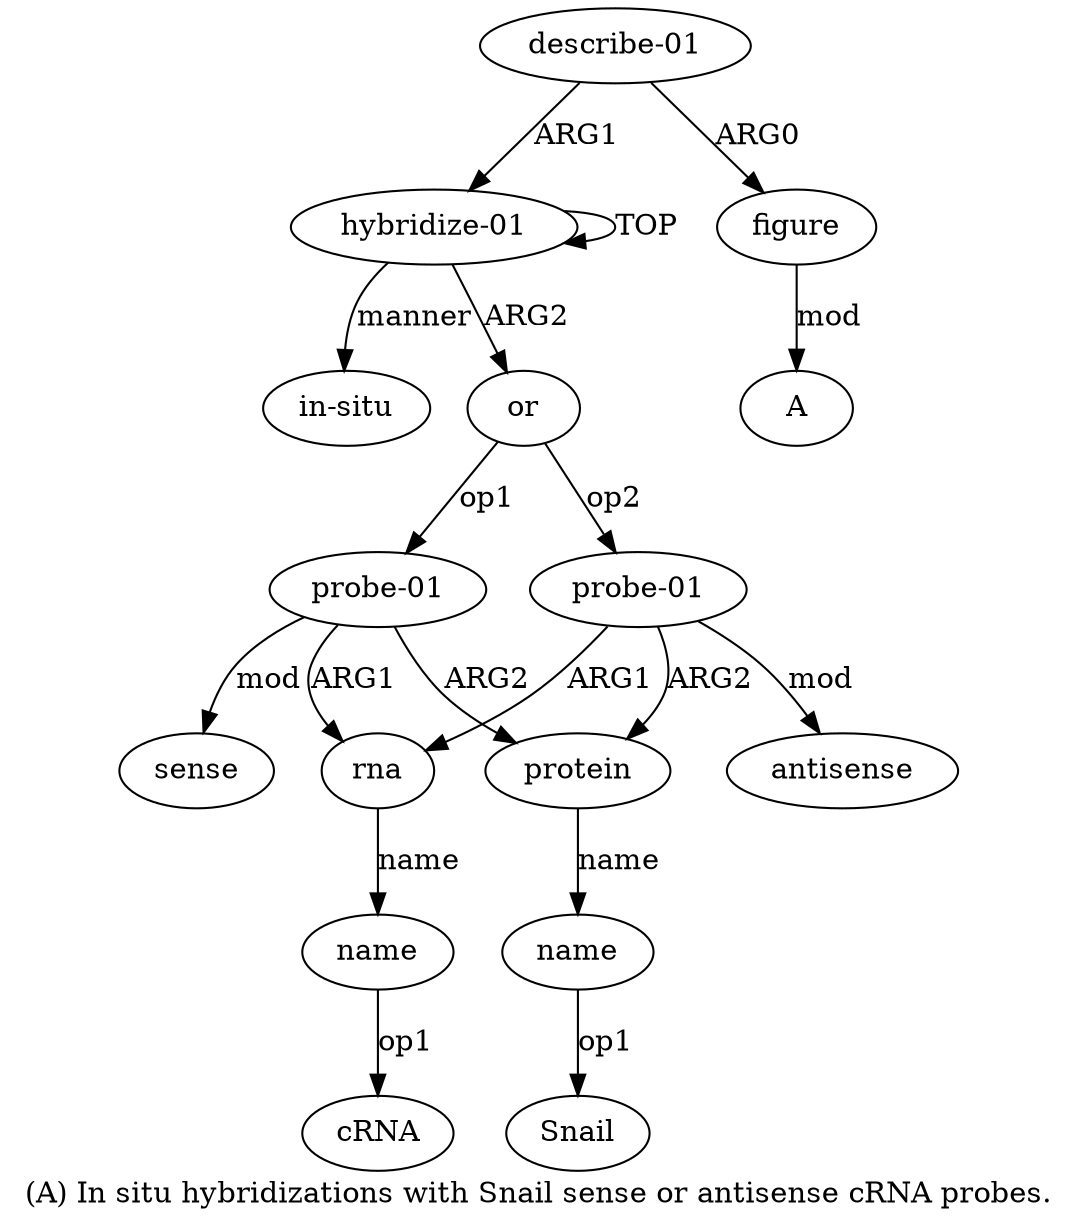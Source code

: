 digraph  {
	graph [label="(A) In situ hybridizations with Snail sense or antisense cRNA probes."];
	node [label="\N"];
	"a4 cRNA"	 [color=black,
		gold_ind=-1,
		gold_label=cRNA,
		label=cRNA,
		test_ind=-1,
		test_label=cRNA];
	a11	 [color=black,
		gold_ind=11,
		gold_label="describe-01",
		label="describe-01",
		test_ind=11,
		test_label="describe-01"];
	a12	 [color=black,
		gold_ind=12,
		gold_label=figure,
		label=figure,
		test_ind=12,
		test_label=figure];
	a11 -> a12 [key=0,
	color=black,
	gold_label=ARG0,
	label=ARG0,
	test_label=ARG0];
a0 [color=black,
	gold_ind=0,
	gold_label="hybridize-01",
	label="hybridize-01",
	test_ind=0,
	test_label="hybridize-01"];
a11 -> a0 [key=0,
color=black,
gold_label=ARG1,
label=ARG1,
test_label=ARG1];
a10 [color=black,
gold_ind=10,
gold_label="in-situ",
label="in-situ",
test_ind=10,
test_label="in-situ"];
a13 [color=black,
gold_ind=13,
gold_label=A,
label=A,
test_ind=13,
test_label=A];
a12 -> a13 [key=0,
color=black,
gold_label=mod,
label=mod,
test_label=mod];
"a6 Snail" [color=black,
gold_ind=-1,
gold_label=Snail,
label=Snail,
test_ind=-1,
test_label=Snail];
a1 [color=black,
gold_ind=1,
gold_label=or,
label=or,
test_ind=1,
test_label=or];
a2 [color=black,
gold_ind=2,
gold_label="probe-01",
label="probe-01",
test_ind=2,
test_label="probe-01"];
a1 -> a2 [key=0,
color=black,
gold_label=op1,
label=op1,
test_label=op1];
a8 [color=black,
gold_ind=8,
gold_label="probe-01",
label="probe-01",
test_ind=8,
test_label="probe-01"];
a1 -> a8 [key=0,
color=black,
gold_label=op2,
label=op2,
test_label=op2];
a0 -> a10 [key=0,
color=black,
gold_label=manner,
label=manner,
test_label=manner];
a0 -> a1 [key=0,
color=black,
gold_label=ARG2,
label=ARG2,
test_label=ARG2];
a0 -> a0 [key=0,
color=black,
gold_label=TOP,
label=TOP,
test_label=TOP];
a3 [color=black,
gold_ind=3,
gold_label=rna,
label=rna,
test_ind=3,
test_label=rna];
a4 [color=black,
gold_ind=4,
gold_label=name,
label=name,
test_ind=4,
test_label=name];
a3 -> a4 [key=0,
color=black,
gold_label=name,
label=name,
test_label=name];
a2 -> a3 [key=0,
color=black,
gold_label=ARG1,
label=ARG1,
test_label=ARG1];
a5 [color=black,
gold_ind=5,
gold_label=protein,
label=protein,
test_ind=5,
test_label=protein];
a2 -> a5 [key=0,
color=black,
gold_label=ARG2,
label=ARG2,
test_label=ARG2];
a7 [color=black,
gold_ind=7,
gold_label=sense,
label=sense,
test_ind=7,
test_label=sense];
a2 -> a7 [key=0,
color=black,
gold_label=mod,
label=mod,
test_label=mod];
a6 [color=black,
gold_ind=6,
gold_label=name,
label=name,
test_ind=6,
test_label=name];
a5 -> a6 [key=0,
color=black,
gold_label=name,
label=name,
test_label=name];
a4 -> "a4 cRNA" [key=0,
color=black,
gold_label=op1,
label=op1,
test_label=op1];
a6 -> "a6 Snail" [key=0,
color=black,
gold_label=op1,
label=op1,
test_label=op1];
a9 [color=black,
gold_ind=9,
gold_label=antisense,
label=antisense,
test_ind=9,
test_label=antisense];
a8 -> a3 [key=0,
color=black,
gold_label=ARG1,
label=ARG1,
test_label=ARG1];
a8 -> a5 [key=0,
color=black,
gold_label=ARG2,
label=ARG2,
test_label=ARG2];
a8 -> a9 [key=0,
color=black,
gold_label=mod,
label=mod,
test_label=mod];
}
